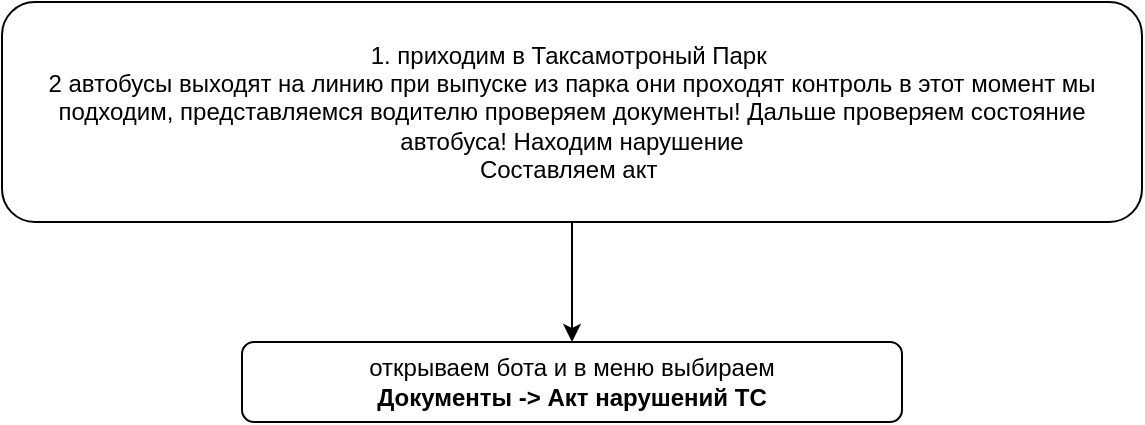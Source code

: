 <mxfile version="22.0.8" type="github">
  <diagram name="Страница — 1" id="SPHt7ZytzHKo-IP5oX0M">
    <mxGraphModel dx="1434" dy="750" grid="1" gridSize="10" guides="1" tooltips="1" connect="1" arrows="1" fold="1" page="1" pageScale="1" pageWidth="827" pageHeight="1169" math="0" shadow="0">
      <root>
        <mxCell id="0" />
        <mxCell id="1" parent="0" />
        <mxCell id="XXswtY91_qXGHENN87gQ-3" value="" style="edgeStyle=orthogonalEdgeStyle;rounded=0;orthogonalLoop=1;jettySize=auto;html=1;" edge="1" parent="1" source="XXswtY91_qXGHENN87gQ-1" target="XXswtY91_qXGHENN87gQ-2">
          <mxGeometry relative="1" as="geometry" />
        </mxCell>
        <mxCell id="XXswtY91_qXGHENN87gQ-1" value="&lt;div&gt;1. приходим в Таксамотроный Парк&amp;nbsp;&lt;/div&gt;&lt;div&gt;2 автобусы выходят на линию при выпуске из парка они проходят контроль в этот момент мы подходим, представляемся водителю проверяем документы! Дальше проверяем состояние автобуса! Находим нарушение&lt;/div&gt;&lt;div&gt;Составляем акт&amp;nbsp;&lt;/div&gt;" style="rounded=1;whiteSpace=wrap;html=1;" vertex="1" parent="1">
          <mxGeometry x="140" y="10" width="570" height="110" as="geometry" />
        </mxCell>
        <mxCell id="XXswtY91_qXGHENN87gQ-2" value="открываем бота и в меню выбираем&lt;br&gt;&lt;b&gt;Документы -&amp;gt; Акт нарушений ТС&lt;/b&gt;" style="whiteSpace=wrap;html=1;rounded=1;" vertex="1" parent="1">
          <mxGeometry x="260" y="180" width="330" height="40" as="geometry" />
        </mxCell>
      </root>
    </mxGraphModel>
  </diagram>
</mxfile>
